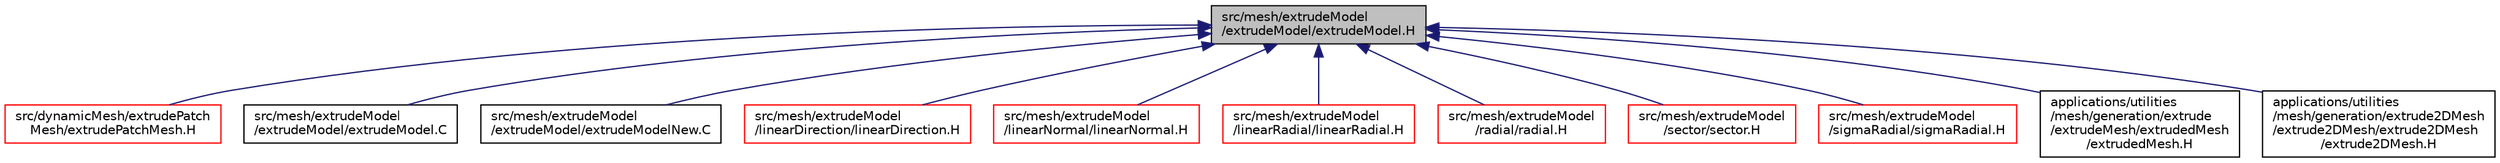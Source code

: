 digraph "src/mesh/extrudeModel/extrudeModel/extrudeModel.H"
{
  bgcolor="transparent";
  edge [fontname="Helvetica",fontsize="10",labelfontname="Helvetica",labelfontsize="10"];
  node [fontname="Helvetica",fontsize="10",shape=record];
  Node1 [label="src/mesh/extrudeModel\l/extrudeModel/extrudeModel.H",height=0.2,width=0.4,color="black", fillcolor="grey75", style="filled", fontcolor="black"];
  Node1 -> Node2 [dir="back",color="midnightblue",fontsize="10",style="solid",fontname="Helvetica"];
  Node2 [label="src/dynamicMesh/extrudePatch\lMesh/extrudePatchMesh.H",height=0.2,width=0.4,color="red",URL="$a04772.html"];
  Node1 -> Node3 [dir="back",color="midnightblue",fontsize="10",style="solid",fontname="Helvetica"];
  Node3 [label="src/mesh/extrudeModel\l/extrudeModel/extrudeModel.C",height=0.2,width=0.4,color="black",URL="$a07114.html"];
  Node1 -> Node4 [dir="back",color="midnightblue",fontsize="10",style="solid",fontname="Helvetica"];
  Node4 [label="src/mesh/extrudeModel\l/extrudeModel/extrudeModelNew.C",height=0.2,width=0.4,color="black",URL="$a07116.html"];
  Node1 -> Node5 [dir="back",color="midnightblue",fontsize="10",style="solid",fontname="Helvetica"];
  Node5 [label="src/mesh/extrudeModel\l/linearDirection/linearDirection.H",height=0.2,width=0.4,color="red",URL="$a07118.html"];
  Node1 -> Node6 [dir="back",color="midnightblue",fontsize="10",style="solid",fontname="Helvetica"];
  Node6 [label="src/mesh/extrudeModel\l/linearNormal/linearNormal.H",height=0.2,width=0.4,color="red",URL="$a07120.html"];
  Node1 -> Node7 [dir="back",color="midnightblue",fontsize="10",style="solid",fontname="Helvetica"];
  Node7 [label="src/mesh/extrudeModel\l/linearRadial/linearRadial.H",height=0.2,width=0.4,color="red",URL="$a07122.html"];
  Node1 -> Node8 [dir="back",color="midnightblue",fontsize="10",style="solid",fontname="Helvetica"];
  Node8 [label="src/mesh/extrudeModel\l/radial/radial.H",height=0.2,width=0.4,color="red",URL="$a07126.html"];
  Node1 -> Node9 [dir="back",color="midnightblue",fontsize="10",style="solid",fontname="Helvetica"];
  Node9 [label="src/mesh/extrudeModel\l/sector/sector.H",height=0.2,width=0.4,color="red",URL="$a07128.html"];
  Node1 -> Node10 [dir="back",color="midnightblue",fontsize="10",style="solid",fontname="Helvetica"];
  Node10 [label="src/mesh/extrudeModel\l/sigmaRadial/sigmaRadial.H",height=0.2,width=0.4,color="red",URL="$a07130.html"];
  Node1 -> Node11 [dir="back",color="midnightblue",fontsize="10",style="solid",fontname="Helvetica"];
  Node11 [label="applications/utilities\l/mesh/generation/extrude\l/extrudeMesh/extrudedMesh\l/extrudedMesh.H",height=0.2,width=0.4,color="black",URL="$a03969.html"];
  Node1 -> Node12 [dir="back",color="midnightblue",fontsize="10",style="solid",fontname="Helvetica"];
  Node12 [label="applications/utilities\l/mesh/generation/extrude2DMesh\l/extrude2DMesh/extrude2DMesh\l/extrude2DMesh.H",height=0.2,width=0.4,color="black",URL="$a03974.html"];
}
